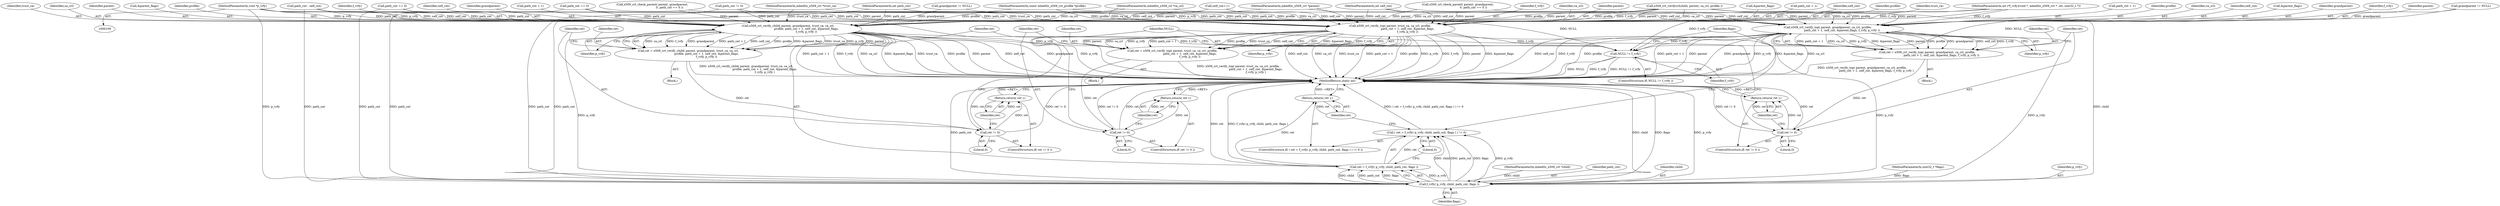 digraph "0_mbedtls_31458a18788b0cf0b722acda9bb2f2fe13a3fb32_1@pointer" {
"1000119" [label="(MethodParameterIn,void *p_vrfy)"];
"1000324" [label="(Call,x509_crt_verify_top( parent, grandparent, ca_crl, profile,\n                                path_cnt + 1, self_cnt, &parent_flags, f_vrfy, p_vrfy ))"];
"1000322" [label="(Call,ret = x509_crt_verify_top( parent, grandparent, ca_crl, profile,\n                                path_cnt + 1, self_cnt, &parent_flags, f_vrfy, p_vrfy ))"];
"1000338" [label="(Call,ret != 0)"];
"1000341" [label="(Return,return( ret );)"];
"1000440" [label="(Call,NULL != f_vrfy)"];
"1000447" [label="(Call,f_vrfy( p_vrfy, child, path_cnt, flags ))"];
"1000444" [label="(Call,( ret = f_vrfy( p_vrfy, child, path_cnt, flags ) ) != 0)"];
"1000445" [label="(Call,ret = f_vrfy( p_vrfy, child, path_cnt, flags ))"];
"1000453" [label="(Return,return( ret );)"];
"1000396" [label="(Call,x509_crt_verify_child( parent, grandparent, trust_ca, ca_crl,\n                                         profile, path_cnt + 1, self_cnt, &parent_flags,\n                                         f_vrfy, p_vrfy ))"];
"1000394" [label="(Call,ret = x509_crt_verify_child( parent, grandparent, trust_ca, ca_crl,\n                                         profile, path_cnt + 1, self_cnt, &parent_flags,\n                                         f_vrfy, p_vrfy ))"];
"1000411" [label="(Call,ret != 0)"];
"1000414" [label="(Return,return( ret );)"];
"1000420" [label="(Call,x509_crt_verify_top( parent, trust_ca, ca_crl, profile,\n                                       path_cnt + 1, self_cnt, &parent_flags,\n                                       f_vrfy, p_vrfy ))"];
"1000418" [label="(Call,ret = x509_crt_verify_top( parent, trust_ca, ca_crl, profile,\n                                       path_cnt + 1, self_cnt, &parent_flags,\n                                       f_vrfy, p_vrfy ))"];
"1000434" [label="(Call,ret != 0)"];
"1000437" [label="(Return,return( ret );)"];
"1000431" [label="(Identifier,f_vrfy)"];
"1000414" [label="(Return,return( ret );)"];
"1000110" [label="(MethodParameterIn,mbedtls_x509_crt *child)"];
"1000340" [label="(Literal,0)"];
"1000443" [label="(ControlStructure,if( ( ret = f_vrfy( p_vrfy, child, path_cnt, flags ) ) != 0 ))"];
"1000438" [label="(Identifier,ret)"];
"1000435" [label="(Identifier,ret)"];
"1000450" [label="(Identifier,path_cnt)"];
"1000113" [label="(MethodParameterIn,mbedtls_x509_crl *ca_crl)"];
"1000116" [label="(MethodParameterIn,int self_cnt)"];
"1000131" [label="(Call,path_cnt != 0)"];
"1000423" [label="(Identifier,ca_crl)"];
"1000419" [label="(Identifier,ret)"];
"1000417" [label="(Block,)"];
"1000457" [label="(Identifier,flags)"];
"1000397" [label="(Identifier,parent)"];
"1000436" [label="(Literal,0)"];
"1000321" [label="(Block,)"];
"1000421" [label="(Identifier,parent)"];
"1000384" [label="(Call,path_cnt == 0)"];
"1000406" [label="(Call,&parent_flags)"];
"1000447" [label="(Call,f_vrfy( p_vrfy, child, path_cnt, flags ))"];
"1000446" [label="(Identifier,ret)"];
"1000449" [label="(Identifier,child)"];
"1000342" [label="(Identifier,ret)"];
"1000434" [label="(Call,ret != 0)"];
"1000439" [label="(ControlStructure,if( NULL != f_vrfy ))"];
"1000442" [label="(Identifier,f_vrfy)"];
"1000326" [label="(Identifier,grandparent)"];
"1000145" [label="(Call,self_cnt++)"];
"1000415" [label="(Identifier,ret)"];
"1000433" [label="(ControlStructure,if( ret != 0 ))"];
"1000115" [label="(MethodParameterIn,int path_cnt)"];
"1000401" [label="(Identifier,profile)"];
"1000429" [label="(Call,&parent_flags)"];
"1000111" [label="(MethodParameterIn,mbedtls_x509_crt *parent)"];
"1000312" [label="(Call,path_cnt == 0)"];
"1000338" [label="(Call,ret != 0)"];
"1000408" [label="(Identifier,f_vrfy)"];
"1000441" [label="(Identifier,NULL)"];
"1000432" [label="(Identifier,p_vrfy)"];
"1000328" [label="(Identifier,profile)"];
"1000396" [label="(Call,x509_crt_verify_child( parent, grandparent, trust_ca, ca_crl,\n                                         profile, path_cnt + 1, self_cnt, &parent_flags,\n                                         f_vrfy, p_vrfy ))"];
"1000327" [label="(Identifier,ca_crl)"];
"1000440" [label="(Call,NULL != f_vrfy)"];
"1000332" [label="(Identifier,self_cnt)"];
"1000333" [label="(Call,&parent_flags)"];
"1000318" [label="(Call,grandparent != NULL)"];
"1000451" [label="(Identifier,flags)"];
"1000411" [label="(Call,ret != 0)"];
"1000418" [label="(Call,ret = x509_crt_verify_top( parent, trust_ca, ca_crl, profile,\n                                       path_cnt + 1, self_cnt, &parent_flags,\n                                       f_vrfy, p_vrfy ))"];
"1000335" [label="(Identifier,f_vrfy)"];
"1000112" [label="(MethodParameterIn,mbedtls_x509_crt *trust_ca)"];
"1000380" [label="(Call,x509_crt_check_parent( parent, grandparent,\n                                       0, path_cnt == 0 ))"];
"1000324" [label="(Call,x509_crt_verify_top( parent, grandparent, ca_crl, profile,\n                                path_cnt + 1, self_cnt, &parent_flags, f_vrfy, p_vrfy ))"];
"1000325" [label="(Identifier,parent)"];
"1000308" [label="(Call,x509_crt_check_parent( parent, grandparent,\n                                   0, path_cnt == 0 ))"];
"1000118" [label="(MethodParameterIn,int (*f_vrfy)(void *, mbedtls_x509_crt *, int, uint32_t *))"];
"1000420" [label="(Call,x509_crt_verify_top( parent, trust_ca, ca_crl, profile,\n                                       path_cnt + 1, self_cnt, &parent_flags,\n                                       f_vrfy, p_vrfy ))"];
"1000119" [label="(MethodParameterIn,void *p_vrfy)"];
"1000410" [label="(ControlStructure,if( ret != 0 ))"];
"1000117" [label="(MethodParameterIn,uint32_t *flags)"];
"1000405" [label="(Identifier,self_cnt)"];
"1000398" [label="(Identifier,grandparent)"];
"1000341" [label="(Return,return( ret );)"];
"1000339" [label="(Identifier,ret)"];
"1000409" [label="(Identifier,p_vrfy)"];
"1000453" [label="(Return,return( ret );)"];
"1000444" [label="(Call,( ret = f_vrfy( p_vrfy, child, path_cnt, flags ) ) != 0)"];
"1000425" [label="(Call,path_cnt + 1)"];
"1000428" [label="(Identifier,self_cnt)"];
"1000322" [label="(Call,ret = x509_crt_verify_top( parent, grandparent, ca_crl, profile,\n                                path_cnt + 1, self_cnt, &parent_flags, f_vrfy, p_vrfy ))"];
"1000413" [label="(Literal,0)"];
"1000394" [label="(Call,ret = x509_crt_verify_child( parent, grandparent, trust_ca, ca_crl,\n                                         profile, path_cnt + 1, self_cnt, &parent_flags,\n                                         f_vrfy, p_vrfy ))"];
"1000393" [label="(Block,)"];
"1000329" [label="(Call,path_cnt + 1)"];
"1000114" [label="(MethodParameterIn,const mbedtls_x509_crt_profile *profile)"];
"1000373" [label="(Call,path_cnt - self_cnt)"];
"1000336" [label="(Identifier,p_vrfy)"];
"1000402" [label="(Call,path_cnt + 1)"];
"1000399" [label="(Identifier,trust_ca)"];
"1000424" [label="(Identifier,profile)"];
"1000412" [label="(Identifier,ret)"];
"1000395" [label="(Identifier,ret)"];
"1000437" [label="(Return,return( ret );)"];
"1000323" [label="(Identifier,ret)"];
"1000452" [label="(Literal,0)"];
"1000390" [label="(Call,grandparent != NULL)"];
"1000454" [label="(Identifier,ret)"];
"1000448" [label="(Identifier,p_vrfy)"];
"1000337" [label="(ControlStructure,if( ret != 0 ))"];
"1000445" [label="(Call,ret = f_vrfy( p_vrfy, child, path_cnt, flags ))"];
"1000461" [label="(MethodReturn,static int)"];
"1000400" [label="(Identifier,ca_crl)"];
"1000288" [label="(Call,x509_crt_verifycrl(child, parent, ca_crl, profile ))"];
"1000422" [label="(Identifier,trust_ca)"];
"1000119" -> "1000109"  [label="AST: "];
"1000119" -> "1000461"  [label="DDG: p_vrfy"];
"1000119" -> "1000324"  [label="DDG: p_vrfy"];
"1000119" -> "1000396"  [label="DDG: p_vrfy"];
"1000119" -> "1000420"  [label="DDG: p_vrfy"];
"1000119" -> "1000447"  [label="DDG: p_vrfy"];
"1000324" -> "1000322"  [label="AST: "];
"1000324" -> "1000336"  [label="CFG: "];
"1000325" -> "1000324"  [label="AST: "];
"1000326" -> "1000324"  [label="AST: "];
"1000327" -> "1000324"  [label="AST: "];
"1000328" -> "1000324"  [label="AST: "];
"1000329" -> "1000324"  [label="AST: "];
"1000332" -> "1000324"  [label="AST: "];
"1000333" -> "1000324"  [label="AST: "];
"1000335" -> "1000324"  [label="AST: "];
"1000336" -> "1000324"  [label="AST: "];
"1000322" -> "1000324"  [label="CFG: "];
"1000324" -> "1000461"  [label="DDG: grandparent"];
"1000324" -> "1000461"  [label="DDG: p_vrfy"];
"1000324" -> "1000461"  [label="DDG: &parent_flags"];
"1000324" -> "1000461"  [label="DDG: self_cnt"];
"1000324" -> "1000461"  [label="DDG: profile"];
"1000324" -> "1000461"  [label="DDG: path_cnt + 1"];
"1000324" -> "1000461"  [label="DDG: parent"];
"1000324" -> "1000461"  [label="DDG: ca_crl"];
"1000324" -> "1000461"  [label="DDG: f_vrfy"];
"1000324" -> "1000322"  [label="DDG: path_cnt + 1"];
"1000324" -> "1000322"  [label="DDG: ca_crl"];
"1000324" -> "1000322"  [label="DDG: p_vrfy"];
"1000324" -> "1000322"  [label="DDG: &parent_flags"];
"1000324" -> "1000322"  [label="DDG: parent"];
"1000324" -> "1000322"  [label="DDG: profile"];
"1000324" -> "1000322"  [label="DDG: grandparent"];
"1000324" -> "1000322"  [label="DDG: self_cnt"];
"1000324" -> "1000322"  [label="DDG: f_vrfy"];
"1000308" -> "1000324"  [label="DDG: parent"];
"1000288" -> "1000324"  [label="DDG: parent"];
"1000288" -> "1000324"  [label="DDG: ca_crl"];
"1000288" -> "1000324"  [label="DDG: profile"];
"1000111" -> "1000324"  [label="DDG: parent"];
"1000318" -> "1000324"  [label="DDG: grandparent"];
"1000113" -> "1000324"  [label="DDG: ca_crl"];
"1000114" -> "1000324"  [label="DDG: profile"];
"1000312" -> "1000324"  [label="DDG: path_cnt"];
"1000115" -> "1000324"  [label="DDG: path_cnt"];
"1000131" -> "1000324"  [label="DDG: path_cnt"];
"1000145" -> "1000324"  [label="DDG: self_cnt"];
"1000116" -> "1000324"  [label="DDG: self_cnt"];
"1000118" -> "1000324"  [label="DDG: f_vrfy"];
"1000324" -> "1000440"  [label="DDG: f_vrfy"];
"1000324" -> "1000447"  [label="DDG: p_vrfy"];
"1000322" -> "1000321"  [label="AST: "];
"1000323" -> "1000322"  [label="AST: "];
"1000339" -> "1000322"  [label="CFG: "];
"1000322" -> "1000461"  [label="DDG: x509_crt_verify_top( parent, grandparent, ca_crl, profile,\n                                path_cnt + 1, self_cnt, &parent_flags, f_vrfy, p_vrfy )"];
"1000322" -> "1000338"  [label="DDG: ret"];
"1000338" -> "1000337"  [label="AST: "];
"1000338" -> "1000340"  [label="CFG: "];
"1000339" -> "1000338"  [label="AST: "];
"1000340" -> "1000338"  [label="AST: "];
"1000342" -> "1000338"  [label="CFG: "];
"1000441" -> "1000338"  [label="CFG: "];
"1000338" -> "1000461"  [label="DDG: ret"];
"1000338" -> "1000461"  [label="DDG: ret != 0"];
"1000338" -> "1000341"  [label="DDG: ret"];
"1000341" -> "1000337"  [label="AST: "];
"1000341" -> "1000342"  [label="CFG: "];
"1000342" -> "1000341"  [label="AST: "];
"1000461" -> "1000341"  [label="CFG: "];
"1000341" -> "1000461"  [label="DDG: <RET>"];
"1000342" -> "1000341"  [label="DDG: ret"];
"1000440" -> "1000439"  [label="AST: "];
"1000440" -> "1000442"  [label="CFG: "];
"1000441" -> "1000440"  [label="AST: "];
"1000442" -> "1000440"  [label="AST: "];
"1000446" -> "1000440"  [label="CFG: "];
"1000457" -> "1000440"  [label="CFG: "];
"1000440" -> "1000461"  [label="DDG: f_vrfy"];
"1000440" -> "1000461"  [label="DDG: NULL != f_vrfy"];
"1000440" -> "1000461"  [label="DDG: NULL"];
"1000390" -> "1000440"  [label="DDG: NULL"];
"1000318" -> "1000440"  [label="DDG: NULL"];
"1000396" -> "1000440"  [label="DDG: f_vrfy"];
"1000420" -> "1000440"  [label="DDG: f_vrfy"];
"1000118" -> "1000440"  [label="DDG: f_vrfy"];
"1000447" -> "1000445"  [label="AST: "];
"1000447" -> "1000451"  [label="CFG: "];
"1000448" -> "1000447"  [label="AST: "];
"1000449" -> "1000447"  [label="AST: "];
"1000450" -> "1000447"  [label="AST: "];
"1000451" -> "1000447"  [label="AST: "];
"1000445" -> "1000447"  [label="CFG: "];
"1000447" -> "1000461"  [label="DDG: path_cnt"];
"1000447" -> "1000461"  [label="DDG: child"];
"1000447" -> "1000461"  [label="DDG: flags"];
"1000447" -> "1000461"  [label="DDG: p_vrfy"];
"1000447" -> "1000444"  [label="DDG: p_vrfy"];
"1000447" -> "1000444"  [label="DDG: child"];
"1000447" -> "1000444"  [label="DDG: path_cnt"];
"1000447" -> "1000444"  [label="DDG: flags"];
"1000447" -> "1000445"  [label="DDG: p_vrfy"];
"1000447" -> "1000445"  [label="DDG: child"];
"1000447" -> "1000445"  [label="DDG: path_cnt"];
"1000447" -> "1000445"  [label="DDG: flags"];
"1000396" -> "1000447"  [label="DDG: p_vrfy"];
"1000420" -> "1000447"  [label="DDG: p_vrfy"];
"1000288" -> "1000447"  [label="DDG: child"];
"1000110" -> "1000447"  [label="DDG: child"];
"1000115" -> "1000447"  [label="DDG: path_cnt"];
"1000312" -> "1000447"  [label="DDG: path_cnt"];
"1000373" -> "1000447"  [label="DDG: path_cnt"];
"1000384" -> "1000447"  [label="DDG: path_cnt"];
"1000131" -> "1000447"  [label="DDG: path_cnt"];
"1000117" -> "1000447"  [label="DDG: flags"];
"1000444" -> "1000443"  [label="AST: "];
"1000444" -> "1000452"  [label="CFG: "];
"1000445" -> "1000444"  [label="AST: "];
"1000452" -> "1000444"  [label="AST: "];
"1000454" -> "1000444"  [label="CFG: "];
"1000457" -> "1000444"  [label="CFG: "];
"1000444" -> "1000461"  [label="DDG: ( ret = f_vrfy( p_vrfy, child, path_cnt, flags ) ) != 0"];
"1000445" -> "1000444"  [label="DDG: ret"];
"1000446" -> "1000445"  [label="AST: "];
"1000452" -> "1000445"  [label="CFG: "];
"1000445" -> "1000461"  [label="DDG: ret"];
"1000445" -> "1000461"  [label="DDG: f_vrfy( p_vrfy, child, path_cnt, flags )"];
"1000445" -> "1000453"  [label="DDG: ret"];
"1000453" -> "1000443"  [label="AST: "];
"1000453" -> "1000454"  [label="CFG: "];
"1000454" -> "1000453"  [label="AST: "];
"1000461" -> "1000453"  [label="CFG: "];
"1000453" -> "1000461"  [label="DDG: <RET>"];
"1000454" -> "1000453"  [label="DDG: ret"];
"1000396" -> "1000394"  [label="AST: "];
"1000396" -> "1000409"  [label="CFG: "];
"1000397" -> "1000396"  [label="AST: "];
"1000398" -> "1000396"  [label="AST: "];
"1000399" -> "1000396"  [label="AST: "];
"1000400" -> "1000396"  [label="AST: "];
"1000401" -> "1000396"  [label="AST: "];
"1000402" -> "1000396"  [label="AST: "];
"1000405" -> "1000396"  [label="AST: "];
"1000406" -> "1000396"  [label="AST: "];
"1000408" -> "1000396"  [label="AST: "];
"1000409" -> "1000396"  [label="AST: "];
"1000394" -> "1000396"  [label="CFG: "];
"1000396" -> "1000461"  [label="DDG: profile"];
"1000396" -> "1000461"  [label="DDG: parent"];
"1000396" -> "1000461"  [label="DDG: self_cnt"];
"1000396" -> "1000461"  [label="DDG: grandparent"];
"1000396" -> "1000461"  [label="DDG: p_vrfy"];
"1000396" -> "1000461"  [label="DDG: path_cnt + 1"];
"1000396" -> "1000461"  [label="DDG: f_vrfy"];
"1000396" -> "1000461"  [label="DDG: ca_crl"];
"1000396" -> "1000461"  [label="DDG: &parent_flags"];
"1000396" -> "1000461"  [label="DDG: trust_ca"];
"1000396" -> "1000394"  [label="DDG: ca_crl"];
"1000396" -> "1000394"  [label="DDG: f_vrfy"];
"1000396" -> "1000394"  [label="DDG: grandparent"];
"1000396" -> "1000394"  [label="DDG: path_cnt + 1"];
"1000396" -> "1000394"  [label="DDG: self_cnt"];
"1000396" -> "1000394"  [label="DDG: profile"];
"1000396" -> "1000394"  [label="DDG: &parent_flags"];
"1000396" -> "1000394"  [label="DDG: trust_ca"];
"1000396" -> "1000394"  [label="DDG: p_vrfy"];
"1000396" -> "1000394"  [label="DDG: parent"];
"1000308" -> "1000396"  [label="DDG: parent"];
"1000288" -> "1000396"  [label="DDG: parent"];
"1000288" -> "1000396"  [label="DDG: ca_crl"];
"1000288" -> "1000396"  [label="DDG: profile"];
"1000380" -> "1000396"  [label="DDG: parent"];
"1000111" -> "1000396"  [label="DDG: parent"];
"1000113" -> "1000396"  [label="DDG: ca_crl"];
"1000118" -> "1000396"  [label="DDG: f_vrfy"];
"1000390" -> "1000396"  [label="DDG: grandparent"];
"1000373" -> "1000396"  [label="DDG: self_cnt"];
"1000373" -> "1000396"  [label="DDG: path_cnt"];
"1000145" -> "1000396"  [label="DDG: self_cnt"];
"1000116" -> "1000396"  [label="DDG: self_cnt"];
"1000114" -> "1000396"  [label="DDG: profile"];
"1000112" -> "1000396"  [label="DDG: trust_ca"];
"1000312" -> "1000396"  [label="DDG: path_cnt"];
"1000384" -> "1000396"  [label="DDG: path_cnt"];
"1000115" -> "1000396"  [label="DDG: path_cnt"];
"1000131" -> "1000396"  [label="DDG: path_cnt"];
"1000394" -> "1000393"  [label="AST: "];
"1000395" -> "1000394"  [label="AST: "];
"1000412" -> "1000394"  [label="CFG: "];
"1000394" -> "1000461"  [label="DDG: x509_crt_verify_child( parent, grandparent, trust_ca, ca_crl,\n                                         profile, path_cnt + 1, self_cnt, &parent_flags,\n                                         f_vrfy, p_vrfy )"];
"1000394" -> "1000411"  [label="DDG: ret"];
"1000411" -> "1000410"  [label="AST: "];
"1000411" -> "1000413"  [label="CFG: "];
"1000412" -> "1000411"  [label="AST: "];
"1000413" -> "1000411"  [label="AST: "];
"1000415" -> "1000411"  [label="CFG: "];
"1000441" -> "1000411"  [label="CFG: "];
"1000411" -> "1000461"  [label="DDG: ret != 0"];
"1000411" -> "1000461"  [label="DDG: ret"];
"1000411" -> "1000414"  [label="DDG: ret"];
"1000414" -> "1000410"  [label="AST: "];
"1000414" -> "1000415"  [label="CFG: "];
"1000415" -> "1000414"  [label="AST: "];
"1000461" -> "1000414"  [label="CFG: "];
"1000414" -> "1000461"  [label="DDG: <RET>"];
"1000415" -> "1000414"  [label="DDG: ret"];
"1000420" -> "1000418"  [label="AST: "];
"1000420" -> "1000432"  [label="CFG: "];
"1000421" -> "1000420"  [label="AST: "];
"1000422" -> "1000420"  [label="AST: "];
"1000423" -> "1000420"  [label="AST: "];
"1000424" -> "1000420"  [label="AST: "];
"1000425" -> "1000420"  [label="AST: "];
"1000428" -> "1000420"  [label="AST: "];
"1000429" -> "1000420"  [label="AST: "];
"1000431" -> "1000420"  [label="AST: "];
"1000432" -> "1000420"  [label="AST: "];
"1000418" -> "1000420"  [label="CFG: "];
"1000420" -> "1000461"  [label="DDG: self_cnt"];
"1000420" -> "1000461"  [label="DDG: ca_crl"];
"1000420" -> "1000461"  [label="DDG: trust_ca"];
"1000420" -> "1000461"  [label="DDG: path_cnt + 1"];
"1000420" -> "1000461"  [label="DDG: profile"];
"1000420" -> "1000461"  [label="DDG: p_vrfy"];
"1000420" -> "1000461"  [label="DDG: f_vrfy"];
"1000420" -> "1000461"  [label="DDG: parent"];
"1000420" -> "1000461"  [label="DDG: &parent_flags"];
"1000420" -> "1000418"  [label="DDG: &parent_flags"];
"1000420" -> "1000418"  [label="DDG: f_vrfy"];
"1000420" -> "1000418"  [label="DDG: parent"];
"1000420" -> "1000418"  [label="DDG: ca_crl"];
"1000420" -> "1000418"  [label="DDG: p_vrfy"];
"1000420" -> "1000418"  [label="DDG: path_cnt + 1"];
"1000420" -> "1000418"  [label="DDG: profile"];
"1000420" -> "1000418"  [label="DDG: trust_ca"];
"1000420" -> "1000418"  [label="DDG: self_cnt"];
"1000308" -> "1000420"  [label="DDG: parent"];
"1000288" -> "1000420"  [label="DDG: parent"];
"1000288" -> "1000420"  [label="DDG: ca_crl"];
"1000288" -> "1000420"  [label="DDG: profile"];
"1000380" -> "1000420"  [label="DDG: parent"];
"1000111" -> "1000420"  [label="DDG: parent"];
"1000112" -> "1000420"  [label="DDG: trust_ca"];
"1000113" -> "1000420"  [label="DDG: ca_crl"];
"1000114" -> "1000420"  [label="DDG: profile"];
"1000312" -> "1000420"  [label="DDG: path_cnt"];
"1000373" -> "1000420"  [label="DDG: path_cnt"];
"1000373" -> "1000420"  [label="DDG: self_cnt"];
"1000384" -> "1000420"  [label="DDG: path_cnt"];
"1000115" -> "1000420"  [label="DDG: path_cnt"];
"1000131" -> "1000420"  [label="DDG: path_cnt"];
"1000145" -> "1000420"  [label="DDG: self_cnt"];
"1000116" -> "1000420"  [label="DDG: self_cnt"];
"1000118" -> "1000420"  [label="DDG: f_vrfy"];
"1000418" -> "1000417"  [label="AST: "];
"1000419" -> "1000418"  [label="AST: "];
"1000435" -> "1000418"  [label="CFG: "];
"1000418" -> "1000461"  [label="DDG: x509_crt_verify_top( parent, trust_ca, ca_crl, profile,\n                                       path_cnt + 1, self_cnt, &parent_flags,\n                                       f_vrfy, p_vrfy )"];
"1000418" -> "1000434"  [label="DDG: ret"];
"1000434" -> "1000433"  [label="AST: "];
"1000434" -> "1000436"  [label="CFG: "];
"1000435" -> "1000434"  [label="AST: "];
"1000436" -> "1000434"  [label="AST: "];
"1000438" -> "1000434"  [label="CFG: "];
"1000441" -> "1000434"  [label="CFG: "];
"1000434" -> "1000461"  [label="DDG: ret != 0"];
"1000434" -> "1000461"  [label="DDG: ret"];
"1000434" -> "1000437"  [label="DDG: ret"];
"1000437" -> "1000433"  [label="AST: "];
"1000437" -> "1000438"  [label="CFG: "];
"1000438" -> "1000437"  [label="AST: "];
"1000461" -> "1000437"  [label="CFG: "];
"1000437" -> "1000461"  [label="DDG: <RET>"];
"1000438" -> "1000437"  [label="DDG: ret"];
}
